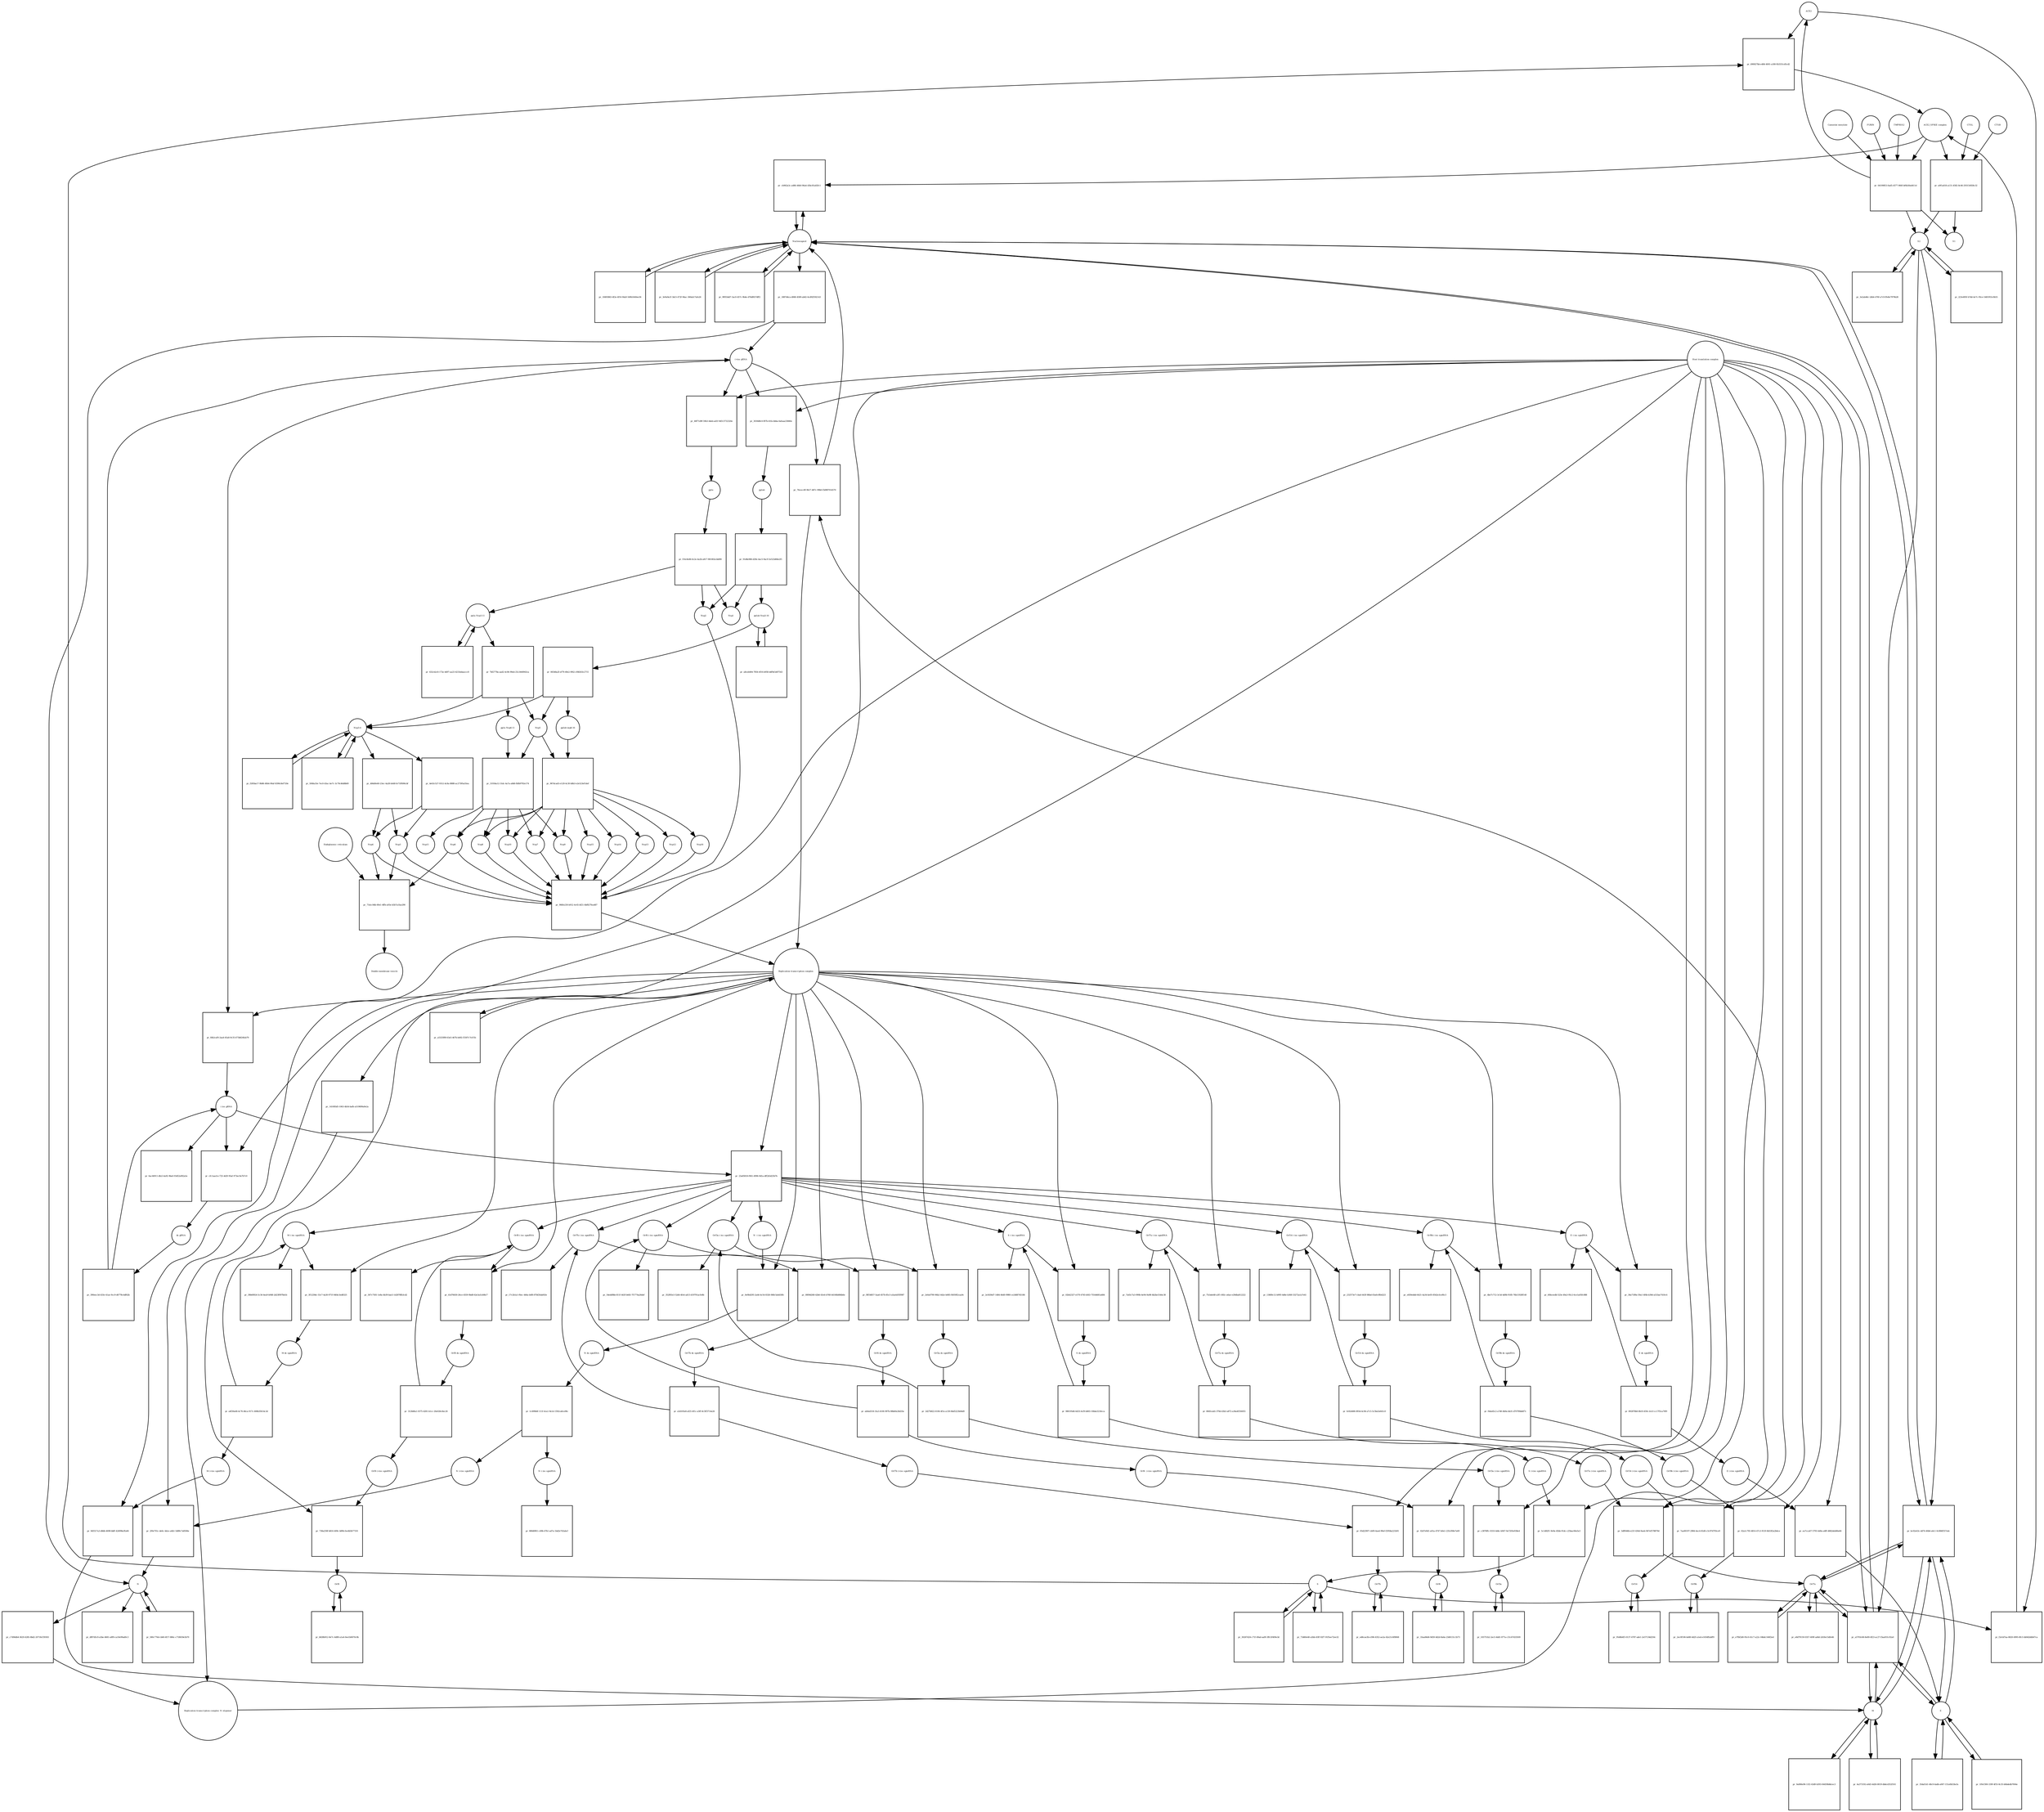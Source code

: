 strict digraph  {
ACE2 [annotation="", bipartite=0, cls=macromolecule, fontsize=4, label=ACE2, shape=circle];
"pr_690027bb-e484-4001-a180-fb3331cd5cd2" [annotation="", bipartite=1, cls=process, fontsize=4, label="pr_690027bb-e484-4001-a180-fb3331cd5cd2", shape=square];
"ACE2_SPIKE complex" [annotation="", bipartite=0, cls=complex, fontsize=4, label="ACE2_SPIKE complex", shape=circle];
S [annotation=urn_miriam_uniprot_P0DTC2, bipartite=0, cls=macromolecule, fontsize=4, label=S, shape=circle];
Nucleocapsid [annotation="urn_miriam_obo.go_GO%3A0019013", bipartite=0, cls=complex, fontsize=4, label=Nucleocapsid, shape=circle];
"pr_cb962a3c-a486-44b0-96a4-43bc81a82fc1" [annotation="", bipartite=1, cls=process, fontsize=4, label="pr_cb962a3c-a486-44b0-96a4-43bc81a82fc1", shape=square];
"pr_a9f1a618-a131-4582-8c46-293154928c32" [annotation="", bipartite=1, cls=process, fontsize=4, label="pr_a9f1a618-a131-4582-8c46-293154928c32", shape=square];
S2 [annotation=urn_miriam_interpro_IPR002552, bipartite=0, cls=macromolecule, fontsize=4, label=S2, shape=circle];
CTSB [annotation="", bipartite=0, cls=macromolecule, fontsize=4, label=CTSB, shape=circle];
CTSL [annotation="", bipartite=0, cls=macromolecule, fontsize=4, label=CTSL, shape=circle];
S1 [annotation=urn_miriam_interpro_IPR002551, bipartite=0, cls=macromolecule, fontsize=4, label=S1, shape=circle];
"pr_f2e5d7aa-8820-4995-8fc5-bb9d2ddb47ca" [annotation="", bipartite=1, cls=process, fontsize=4, label="pr_f2e5d7aa-8820-4995-8fc5-bb9d2ddb47ca", shape=square];
"pr_a5793c68-8e89-4f23-ac27-f3aa931c92a0" [annotation="", bipartite=1, cls=process, fontsize=4, label="pr_a5793c68-8e89-4f23-ac27-f3aa931c92a0", shape=square];
E [annotation=urn_miriam_uniprot_P0DTC4, bipartite=0, cls=macromolecule, fontsize=4, label=E, shape=circle];
M [annotation=urn_miriam_uniprot_P0DTC5, bipartite=0, cls=macromolecule, fontsize=4, label=M, shape=circle];
Orf7a [annotation=urn_miriam_uniprot_P0DTC7, bipartite=0, cls=macromolecule, fontsize=4, label=Orf7a, shape=circle];
"pr_1887d4ca-d068-4589-ab62-6cd92f302143" [annotation="", bipartite=1, cls=process, fontsize=4, label="pr_1887d4ca-d068-4589-ab62-6cd92f302143", shape=square];
"(+)ss gRNA" [annotation=urn_miriam_refseq_NC_045512, bipartite=0, cls="nucleic acid feature", fontsize=4, label="(+)ss gRNA", shape=circle];
N [annotation=urn_miriam_uniprot_P0DTC9, bipartite=0, cls="macromolecule multimer", fontsize=4, label=N, shape=circle];
"pr_18493863-4f2e-4f16-94a9-549b1640ee36" [annotation="", bipartite=1, cls=process, fontsize=4, label="pr_18493863-4f2e-4f16-94a9-549b1640ee36", shape=square];
"pr_3e9a9a1f-3dc5-472f-94ac-360ab17afe26" [annotation="", bipartite=1, cls=process, fontsize=4, label="pr_3e9a9a1f-3dc5-472f-94ac-360ab17afe26", shape=square];
"pr_df87d5c9-a5be-4681-a8f9-ca10e99ad0c3" [annotation="", bipartite=1, cls=process, fontsize=4, label="pr_df87d5c9-a5be-4681-a8f9-ca10e99ad0c3", shape=square];
"pr_580c776d-cb60-4f17-884c-c718659e5b70" [annotation="", bipartite=1, cls=process, fontsize=4, label="pr_580c776d-cb60-4f17-884c-c718659e5b70", shape=square];
"N (+)ss sgmRNA" [annotation=urn_miriam_ncbigene_43740575, bipartite=0, cls="nucleic acid feature", fontsize=4, label="N (+)ss sgmRNA", shape=circle];
"pr_2f0e701c-de6c-4dce-a4b1-5d89c7a8506e" [annotation="", bipartite=1, cls=process, fontsize=4, label="pr_2f0e701c-de6c-4dce-a4b1-5d89c7a8506e", shape=square];
"Host translation complex" [annotation="urn_miriam_obo.go_GO%3A0070992", bipartite=0, cls=complex, fontsize=4, label="Host translation complex", shape=circle];
"pr_9f055dd7-3ac0-457c-9b4e-d76df657dff2" [annotation="", bipartite=1, cls=process, fontsize=4, label="pr_9f055dd7-3ac0-457c-9b4e-d76df657dff2", shape=square];
"pr_04199853-0ad5-4577-966f-bf6b30ed411d" [annotation="", bipartite=1, cls=process, fontsize=4, label="pr_04199853-0ad5-4577-966f-bf6b30ed411d", shape=square];
FURIN [annotation="", bipartite=0, cls=macromolecule, fontsize=4, label=FURIN, shape=circle];
TMPRSS2 [annotation="", bipartite=0, cls=macromolecule, fontsize=4, label=TMPRSS2, shape=circle];
"Camostat mesylate" [annotation="urn_miriam_pubchem.compound_2536", bipartite=0, cls="simple chemical", fontsize=4, label="Camostat mesylate", shape=circle];
"pr_223e495f-b7dd-4e7c-95ce-5481955c0b55" [annotation="", bipartite=1, cls=process, fontsize=4, label="pr_223e495f-b7dd-4e7c-95ce-5481955c0b55", shape=square];
"Replication transcription complex_N oligomer" [annotation="", bipartite=0, cls=complex, fontsize=4, label="Replication transcription complex_N oligomer", shape=circle];
"pr_76cecc8f-9b17-487c-99b0-f3d987014570" [annotation="", bipartite=1, cls=process, fontsize=4, label="pr_76cecc8f-9b17-487c-99b0-f3d987014570", shape=square];
"Replication transcription complex" [annotation="", bipartite=0, cls=complex, fontsize=4, label="Replication transcription complex", shape=circle];
"pr_bc02e43c-dd74-46b6-a6c1-0c884f557a4c" [annotation="", bipartite=1, cls=process, fontsize=4, label="pr_bc02e43c-dd74-46b6-a6c1-0c884f557a4c", shape=square];
"pr_3e2ab46c-2db4-476f-a7c9-ffe8e7979b28" [annotation="", bipartite=1, cls=process, fontsize=4, label="pr_3e2ab46c-2db4-476f-a7c9-ffe8e7979b28", shape=square];
"pp1a Nsp3-11" [annotation=urn_miriam_uniprot_P0DTC1, bipartite=0, cls=macromolecule, fontsize=4, label="pp1a Nsp3-11", shape=circle];
"pr_7bf2778a-aad2-4c06-99eb-25c3440943ca" [annotation="", bipartite=1, cls=process, fontsize=4, label="pr_7bf2778a-aad2-4c06-99eb-25c3440943ca", shape=square];
"pp1a Nsp6-11" [annotation=urn_miriam_uniprot_P0DTC1, bipartite=0, cls=macromolecule, fontsize=4, label="pp1a Nsp6-11", shape=circle];
"Nsp3-4" [annotation="urn_miriam_ncbiprotein_YP_009725299|urn_miriam_ncbiprotein_YP_009725300", bipartite=0, cls=macromolecule, fontsize=4, label="Nsp3-4", shape=circle];
Nsp5 [annotation=urn_miriam_ncbiprotein_YP_009725301, bipartite=0, cls="macromolecule multimer", fontsize=4, label=Nsp5, shape=circle];
"Endoplasmic reticulum" [annotation="urn_miriam_obo.go_GO%3A0005783", bipartite=0, cls=complex, fontsize=4, label="Endoplasmic reticulum", shape=circle];
"pr_71dcc9db-49e1-4ffb-a93e-b5b7a1fae290" [annotation="", bipartite=1, cls=process, fontsize=4, label="pr_71dcc9db-49e1-4ffb-a93e-b5b7a1fae290", shape=square];
"Double-membrane vesicle" [annotation="urn_miriam_obo.go_GO%3A0039718", bipartite=0, cls=complex, fontsize=4, label="Double-membrane vesicle", shape=circle];
Nsp4 [annotation=urn_miriam_ncbiprotein_YP_009725300, bipartite=0, cls=macromolecule, fontsize=4, label=Nsp4, shape=circle];
Nsp3 [annotation=urn_miriam_ncbiprotein_YP_009725299, bipartite=0, cls=macromolecule, fontsize=4, label=Nsp3, shape=circle];
Nsp6 [annotation=urn_miriam_ncbiprotein_YP_009725302, bipartite=0, cls=macromolecule, fontsize=4, label=Nsp6, shape=circle];
"pr_632cb2c8-172e-4d97-aa23-4233edaaccc8" [annotation="", bipartite=1, cls=process, fontsize=4, label="pr_632cb2c8-172e-4d97-aa23-4233edaaccc8", shape=square];
"pr_f285ba17-9b86-40b4-90af-8390c8ef720e" [annotation="", bipartite=1, cls=process, fontsize=4, label="pr_f285ba17-9b86-40b4-90af-8390c8ef720e", shape=square];
"pp1ab Nsp3-16" [annotation=urn_miriam_uniprot_P0DTD1, bipartite=0, cls=macromolecule, fontsize=4, label="pp1ab Nsp3-16", shape=circle];
"pr_a8ceb404-7856-4f16-b958-ddf9e5d07543" [annotation="", bipartite=1, cls=process, fontsize=4, label="pr_a8ceb404-7856-4f16-b958-ddf9e5d07543", shape=square];
"pr_06548a2f-ef79-49e2-9f42-cf68263c2715" [annotation="", bipartite=1, cls=process, fontsize=4, label="pr_06548a2f-ef79-49e2-9f42-cf68263c2715", shape=square];
"pp1ab nsp6-16" [annotation=urn_miriam_uniprot_P0DTD1, bipartite=0, cls=macromolecule, fontsize=4, label="pp1ab nsp6-16", shape=circle];
"pr_9a806e96-11f2-43d9-b393-04459b8dcec3" [annotation="", bipartite=1, cls=process, fontsize=4, label="pr_9a806e96-11f2-43d9-b393-04459b8dcec3", shape=square];
"pr_35daf1d1-48c9-4adb-a067-151a0b53bcfa" [annotation="", bipartite=1, cls=process, fontsize=4, label="pr_35daf1d1-48c9-4adb-a067-151a0b53bcfa", shape=square];
"pr_73d60e40-a5bb-45ff-92f7-91f5ee72ee32" [annotation="", bipartite=1, cls=process, fontsize=4, label="pr_73d60e40-a5bb-45ff-92f7-91f5ee72ee32", shape=square];
"pr_4a373192-a0d3-4d26-8019-dbdcd352f161" [annotation="", bipartite=1, cls=process, fontsize=4, label="pr_4a373192-a0d3-4d26-8019-dbdcd352f161", shape=square];
"pr_1f0cf300-339f-4f55-8c35-b6bdedb7004e" [annotation="", bipartite=1, cls=process, fontsize=4, label="pr_1f0cf300-339f-4f55-8c35-b6bdedb7004e", shape=square];
"pr_30267d24-c71f-49ad-aaf8-3ffc5f409e3d" [annotation="", bipartite=1, cls=process, fontsize=4, label="pr_30267d24-c71f-49ad-aaf8-3ffc5f409e3d", shape=square];
"pr_e7fbf2d0-95c0-41c7-a22c-04bdc146f2ed" [annotation="", bipartite=1, cls=process, fontsize=4, label="pr_e7fbf2d0-95c0-41c7-a22c-04bdc146f2ed", shape=square];
Orf6 [annotation=urn_miriam_uniprot_P0DTC6, bipartite=0, cls=macromolecule, fontsize=4, label=Orf6, shape=circle];
"pr_33aa84d4-9d59-4d2d-8a6a-23d6131c1b73" [annotation="", bipartite=1, cls=process, fontsize=4, label="pr_33aa84d4-9d59-4d2d-8a6a-23d6131c1b73", shape=square];
Orf3a [annotation=urn_miriam_uniprot_P0DTC3, bipartite=0, cls=macromolecule, fontsize=4, label=Orf3a, shape=circle];
"pr_105751b2-2ec5-4dd1-877a-c31c67d33509" [annotation="", bipartite=1, cls=process, fontsize=4, label="pr_105751b2-2ec5-4dd1-877a-c31c67d33509", shape=square];
Orf8 [annotation=urn_miriam_uniprot_P0DTC8, bipartite=0, cls=macromolecule, fontsize=4, label=Orf8, shape=circle];
"pr_b828b912-8e7c-4d89-a1a4-0ee1b0670c0b" [annotation="", bipartite=1, cls=process, fontsize=4, label="pr_b828b912-8e7c-4d89-a1a4-0ee1b0670c0b", shape=square];
Orf9b [annotation=urn_miriam_uniprot_P0DTD2, bipartite=0, cls=macromolecule, fontsize=4, label=Orf9b, shape=circle];
"pr_2ec0f106-bd49-4d2f-a1ed-e1654ffabff9" [annotation="", bipartite=1, cls=process, fontsize=4, label="pr_2ec0f106-bd49-4d2f-a1ed-e1654ffabff9", shape=square];
Orf14 [annotation=urn_miriam_uniprot_P0DTD3, bipartite=0, cls=macromolecule, fontsize=4, label=Orf14, shape=circle];
"pr_95d6b4f3-0137-4787-ade1-2e57134d250c" [annotation="", bipartite=1, cls=process, fontsize=4, label="pr_95d6b4f3-0137-4787-ade1-2e57134d250c", shape=square];
Orf7b [annotation=urn_miriam_uniprot_P0DTD8, bipartite=0, cls=macromolecule, fontsize=4, label=Orf7b, shape=circle];
"pr_ed6cae3b-e396-4352-ae2a-42e21c6f8068" [annotation="", bipartite=1, cls=process, fontsize=4, label="pr_ed6cae3b-e396-4352-ae2a-42e21c6f8068", shape=square];
"pr_e8d79159-0357-409f-ad4d-2d18e15dfe46" [annotation="", bipartite=1, cls=process, fontsize=4, label="pr_e8d79159-0357-409f-ad4d-2d18e15dfe46", shape=square];
"M (+)ss sgmRNA" [annotation="", bipartite=0, cls="nucleic acid feature", fontsize=4, label="M (+)ss sgmRNA", shape=circle];
"pr_9d5517a3-d8db-4698-bbff-42499bcffa66" [annotation="", bipartite=1, cls=process, fontsize=4, label="pr_9d5517a3-d8db-4698-bbff-42499bcffa66", shape=square];
"E (+)ss sgmRNA" [annotation="", bipartite=0, cls="nucleic acid feature", fontsize=4, label="E (+)ss sgmRNA", shape=circle];
"pr_ea7cca67-5793-4d0a-a6ff-d682deb86e66" [annotation="", bipartite=1, cls=process, fontsize=4, label="pr_ea7cca67-5793-4d0a-a6ff-d682deb86e66", shape=square];
"S (+)ss sgmRNA" [annotation="", bipartite=0, cls="nucleic acid feature", fontsize=4, label="S (+)ss sgmRNA", shape=circle];
"pr_5c1d82f1-9e9a-45bb-91dc-c25bac66e5e3" [annotation="", bipartite=1, cls=process, fontsize=4, label="pr_5c1d82f1-9e9a-45bb-91dc-c25bac66e5e3", shape=square];
"Orf7a (+)ss sgmRNA" [annotation="", bipartite=0, cls="nucleic acid feature", fontsize=4, label="Orf7a (+)ss sgmRNA", shape=circle];
"pr_5dff646b-e21f-436d-9aeb-947ef578879d" [annotation="", bipartite=1, cls=process, fontsize=4, label="pr_5dff646b-e21f-436d-9aeb-947ef578879d", shape=square];
"Orf6  (+)ss sgmRNA" [annotation="", bipartite=0, cls="nucleic acid feature", fontsize=4, label="Orf6  (+)ss sgmRNA", shape=circle];
"pr_02d7e9d1-a01a-4747-b0e1-235cf08e7a69" [annotation="", bipartite=1, cls=process, fontsize=4, label="pr_02d7e9d1-a01a-4747-b0e1-235cf08e7a69", shape=square];
"Orf3a (+)ss sgmRNA" [annotation="", bipartite=0, cls="nucleic acid feature", fontsize=4, label="Orf3a (+)ss sgmRNA", shape=circle];
"pr_c3876ffc-0310-4d4c-b947-9a7205e938e4" [annotation="", bipartite=1, cls=process, fontsize=4, label="pr_c3876ffc-0310-4d4c-b947-9a7205e938e4", shape=square];
"Orf8 (+)ss sgmRNA" [annotation="", bipartite=0, cls="nucleic acid feature", fontsize=4, label="Orf8 (+)ss sgmRNA", shape=circle];
"pr_738a258f-b816-409c-b89b-fee4b5b77101" [annotation="", bipartite=1, cls=process, fontsize=4, label="pr_738a258f-b816-409c-b89b-fee4b5b77101", shape=square];
"Orf9b (+)ss sgmRNA" [annotation="", bipartite=0, cls="nucleic acid feature", fontsize=4, label="Orf9b (+)ss sgmRNA", shape=circle];
"pr_02a1c793-4814-47c3-913f-6b53f2a2b4ce" [annotation="", bipartite=1, cls=process, fontsize=4, label="pr_02a1c793-4814-47c3-913f-6b53f2a2b4ce", shape=square];
"Orf14 (+)ss sgmRNA" [annotation="", bipartite=0, cls="nucleic acid feature", fontsize=4, label="Orf14 (+)ss sgmRNA", shape=circle];
"pr_7aa00197-2984-4ec4-81d0-c5c97d793ce9" [annotation="", bipartite=1, cls=process, fontsize=4, label="pr_7aa00197-2984-4ec4-81d0-c5c97d793ce9", shape=square];
"Orf7b (+)ss sgmRNA" [annotation="", bipartite=0, cls="nucleic acid feature", fontsize=4, label="Orf7b (+)ss sgmRNA", shape=circle];
"pr_05d22907-cb09-4aed-99ef-f2958a221b91" [annotation="", bipartite=1, cls=process, fontsize=4, label="pr_05d22907-cb09-4aed-99ef-f2958a221b91", shape=square];
"(-)ss gRNA" [annotation=urn_miriam_refseq_NC_045512, bipartite=0, cls="nucleic acid feature", fontsize=4, label="(-)ss gRNA", shape=circle];
"pr_6ac44911-dfa5-4a92-9ba0-93d52ef82a5e" [annotation="", bipartite=1, cls=process, fontsize=4, label="pr_6ac44911-dfa5-4a92-9ba0-93d52ef82a5e", shape=square];
"pr_c7d94db4-3629-4285-8bd2-20718cf39303" [annotation="", bipartite=1, cls=process, fontsize=4, label="pr_c7d94db4-3629-4285-8bd2-20718cf39303", shape=square];
"pr_fdb2caf0-2aa4-45a8-9c35-673b824fab79" [annotation="", bipartite=1, cls=process, fontsize=4, label="pr_fdb2caf0-2aa4-45a8-9c35-673b824fab79", shape=square];
"M (-)ss sgmRNA" [annotation=urn_miriam_ncbigene_43740571, bipartite=0, cls="nucleic acid feature", fontsize=4, label="M (-)ss sgmRNA", shape=circle];
"pr_39b60924-5c34-4ea9-b948-2d23f097bb1b" [annotation="", bipartite=1, cls=process, fontsize=4, label="pr_39b60924-5c34-4ea9-b948-2d23f097bb1b", shape=square];
"E (-)ss sgmRNA" [annotation=urn_miriam_ncbigene_43740570, bipartite=0, cls="nucleic acid feature", fontsize=4, label="E (-)ss sgmRNA", shape=circle];
"pr_60bceedb-523e-49a3-95c2-6ce1a05fc888" [annotation="", bipartite=1, cls=process, fontsize=4, label="pr_60bceedb-523e-49a3-95c2-6ce1a05fc888", shape=square];
"S (-)ss sgmRNA" [annotation="", bipartite=0, cls="nucleic acid feature", fontsize=4, label="S (-)ss sgmRNA", shape=circle];
"pr_2e5636d7-1484-46d0-9980-ce2488745186" [annotation="", bipartite=1, cls=process, fontsize=4, label="pr_2e5636d7-1484-46d0-9980-ce2488745186", shape=square];
"Orf7a (-)ss sgmRNA" [annotation="", bipartite=0, cls="nucleic acid feature", fontsize=4, label="Orf7a (-)ss sgmRNA", shape=circle];
"pr_7a45c7a3-990b-4e94-9a98-4b2be1544c38" [annotation="", bipartite=1, cls=process, fontsize=4, label="pr_7a45c7a3-990b-4e94-9a98-4b2be1544c38", shape=square];
"Orf6 (-)ss sgmRNA" [annotation="", bipartite=0, cls="nucleic acid feature", fontsize=4, label="Orf6 (-)ss sgmRNA", shape=circle];
"pr_54edd9bb-811f-443f-b645-7f1774a26def" [annotation="", bipartite=1, cls=process, fontsize=4, label="pr_54edd9bb-811f-443f-b645-7f1774a26def", shape=square];
"Orf3a (-)ss sgmRNA" [annotation="", bipartite=0, cls="nucleic acid feature", fontsize=4, label="Orf3a (-)ss sgmRNA", shape=circle];
"pr_352f65e3-52d4-4fe4-ad13-d19791acfe8b" [annotation="", bipartite=1, cls=process, fontsize=4, label="pr_352f65e3-52d4-4fe4-ad13-d19791acfe8b", shape=square];
"Orf8 (-)ss sgmRNA" [annotation="", bipartite=0, cls="nucleic acid feature", fontsize=4, label="Orf8 (-)ss sgmRNA", shape=circle];
"pr_367c7581-1e8a-4b39-bae3-1d2878fb3cd2" [annotation="", bipartite=1, cls=process, fontsize=4, label="pr_367c7581-1e8a-4b39-bae3-1d2878fb3cd2", shape=square];
"Orf9b (-)ss sgmRNA" [annotation="", bipartite=0, cls="nucleic acid feature", fontsize=4, label="Orf9b (-)ss sgmRNA", shape=circle];
"pr_e830eddd-6421-4a34-be05-8542e3cef6c3" [annotation="", bipartite=1, cls=process, fontsize=4, label="pr_e830eddd-6421-4a34-be05-8542e3cef6c3", shape=square];
"Orf14 (-)ss sgmRNA" [annotation="", bipartite=0, cls="nucleic acid feature", fontsize=4, label="Orf14 (-)ss sgmRNA", shape=circle];
"pr_13680c12-b995-4d6e-b368-53272a1a7e41" [annotation="", bipartite=1, cls=process, fontsize=4, label="pr_13680c12-b995-4d6e-b368-53272a1a7e41", shape=square];
"Orf7b (-)ss sgmRNA" [annotation="", bipartite=0, cls="nucleic acid feature", fontsize=4, label="Orf7b (-)ss sgmRNA", shape=circle];
"pr_17c2b1a1-f6ec-446a-b4f6-87bf20abf43e" [annotation="", bipartite=1, cls=process, fontsize=4, label="pr_17c2b1a1-f6ec-446a-b4f6-87bf20abf43e", shape=square];
"pr_cfc1aacb-c725-4d3f-95af-973ec9a7b7c0" [annotation="", bipartite=1, cls=process, fontsize=4, label="pr_cfc1aacb-c725-4d3f-95af-973ec9a7b7c0", shape=square];
"ds gRNA" [annotation=urn_miriam_refseq_NC_045512, bipartite=0, cls="nucleic acid feature", fontsize=4, label="ds gRNA", shape=circle];
"pr_3f1229dc-53c7-4a30-971f-04fdc3ed8325" [annotation="", bipartite=1, cls=process, fontsize=4, label="pr_3f1229dc-53c7-4a30-971f-04fdc3ed8325", shape=square];
"M ds sgmRNA" [annotation="", bipartite=0, cls="nucleic acid feature", fontsize=4, label="M ds sgmRNA", shape=circle];
"pr_36a7189a-59a1-4f4b-b39d-a533ae7410c4" [annotation="", bipartite=1, cls=process, fontsize=4, label="pr_36a7189a-59a1-4f4b-b39d-a533ae7410c4", shape=square];
"E ds sgmRNA" [annotation="", bipartite=0, cls="nucleic acid feature", fontsize=4, label="E ds sgmRNA", shape=circle];
"pr_02b42327-e570-4745-bf43-75544681a684" [annotation="", bipartite=1, cls=process, fontsize=4, label="pr_02b42327-e570-4745-bf43-75544681a684", shape=square];
"S ds sgmRNA" [annotation="", bipartite=0, cls="nucleic acid feature", fontsize=4, label="S ds sgmRNA", shape=circle];
"pr_75cbde48-a3f1-492c-a6ae-e29dba812222" [annotation="", bipartite=1, cls=process, fontsize=4, label="pr_75cbde48-a3f1-492c-a6ae-e29dba812222", shape=square];
"Orf7a ds sgmRNA" [annotation="", bipartite=0, cls="nucleic acid feature", fontsize=4, label="Orf7a ds sgmRNA", shape=circle];
"pr_f8f34857-5aa6-457b-85c3-a5aeb5f5f987" [annotation="", bipartite=1, cls=process, fontsize=4, label="pr_f8f34857-5aa6-457b-85c3-a5aeb5f5f987", shape=square];
"Orf6 ds sgmRNA" [annotation="", bipartite=0, cls="nucleic acid feature", fontsize=4, label="Orf6 ds sgmRNA", shape=circle];
"pr_2e0a0790-96b2-442e-b085-f4059f2caa9c" [annotation="", bipartite=1, cls=process, fontsize=4, label="pr_2e0a0790-96b2-442e-b085-f4059f2caa9c", shape=square];
"Orf3a ds sgmRNA" [annotation="", bipartite=0, cls="nucleic acid feature", fontsize=4, label="Orf3a ds sgmRNA", shape=circle];
"pr_41d76630-26ce-4559-9bd8-62e3a5cb9b17" [annotation="", bipartite=1, cls=process, fontsize=4, label="pr_41d76630-26ce-4559-9bd8-62e3a5cb9b17", shape=square];
"Orf8 ds sgmRNA" [annotation="", bipartite=0, cls="nucleic acid feature", fontsize=4, label="Orf8 ds sgmRNA", shape=circle];
"pr_4be7c712-3c5d-4d9b-9185-76b11928f140" [annotation="", bipartite=1, cls=process, fontsize=4, label="pr_4be7c712-3c5d-4d9b-9185-76b11928f140", shape=square];
"Orf9b ds sgmRNA" [annotation="", bipartite=0, cls="nucleic acid feature", fontsize=4, label="Orf9b ds sgmRNA", shape=circle];
"pr_232573e7-cba4-443f-86bd-03a0c0fb4223" [annotation="", bipartite=1, cls=process, fontsize=4, label="pr_232573e7-cba4-443f-86bd-03a0c0fb4223", shape=square];
"Orf14 ds sgmRNA" [annotation="", bipartite=0, cls="nucleic acid feature", fontsize=4, label="Orf14 ds sgmRNA", shape=circle];
"pr_0809d268-42b6-43e4-b768-44166b884b6e" [annotation="", bipartite=1, cls=process, fontsize=4, label="pr_0809d268-42b6-43e4-b768-44166b884b6e", shape=square];
"Orf7b ds sgmRNA" [annotation="", bipartite=0, cls="nucleic acid feature", fontsize=4, label="Orf7b ds sgmRNA", shape=circle];
"pr_390eec3d-433e-41ae-9cc9-d6778c4df62b" [annotation="", bipartite=1, cls=process, fontsize=4, label="pr_390eec3d-433e-41ae-9cc9-d6778c4df62b", shape=square];
"pr_a4f30a48-4c76-46ca-917c-608b35614c3d" [annotation="", bipartite=1, cls=process, fontsize=4, label="pr_a4f30a48-4c76-46ca-917c-608b35614c3d", shape=square];
"pr_892878b0-8b19-459c-b1cf-cc17f5ca70f9" [annotation="", bipartite=1, cls=process, fontsize=4, label="pr_892878b0-8b19-459c-b1cf-cc17f5ca70f9", shape=square];
"pr_980195d6-6d33-4cf9-b803-10bbe3218cca" [annotation="", bipartite=1, cls=process, fontsize=4, label="pr_980195d6-6d33-4cf9-b803-10bbe3218cca", shape=square];
"pr_8845cab5-379d-43b3-a872-a36a4f356055" [annotation="", bipartite=1, cls=process, fontsize=4, label="pr_8845cab5-379d-43b3-a872-a36a4f356055", shape=square];
"pr_ab0ed318-1fa3-4100-997b-98b60e26d35e" [annotation="", bipartite=1, cls=process, fontsize=4, label="pr_ab0ed318-1fa3-4100-997b-98b60e26d35e", shape=square];
"pr_2d27b822-6106-4f1e-a130-6bd5223b04d9" [annotation="", bipartite=1, cls=process, fontsize=4, label="pr_2d27b822-6106-4f1e-a130-6bd5223b04d9", shape=square];
"pr_3128d0a1-0375-4281-b1cc-20e026c8ec26" [annotation="", bipartite=1, cls=process, fontsize=4, label="pr_3128d0a1-0375-4281-b1cc-20e026c8ec26", shape=square];
"pr_f4da45c2-a7d0-4b9a-bb31-d707f0bb6f7c" [annotation="", bipartite=1, cls=process, fontsize=4, label="pr_f4da45c2-a7d0-4b9a-bb31-d707f0bb6f7c", shape=square];
"pr_fe92d480-893d-4c94-a7c5-5c5ba5e641c0" [annotation="", bipartite=1, cls=process, fontsize=4, label="pr_fe92d480-893d-4c94-a7c5-5c5ba5e641c0", shape=square];
"pr_a5d105e8-af25-4f1c-a5ff-8c5ff3714e26" [annotation="", bipartite=1, cls=process, fontsize=4, label="pr_a5d105e8-af25-4f1c-a5ff-8c5ff3714e26", shape=square];
"N  (-)ss sgmRNA" [annotation=urn_miriam_ncbigene_43740575, bipartite=0, cls="nucleic acid feature", fontsize=4, label="N  (-)ss sgmRNA", shape=circle];
"pr_0e9b4295-2a44-4c54-8326-068c5a6d18fc" [annotation="", bipartite=1, cls=process, fontsize=4, label="pr_0e9b4295-2a44-4c54-8326-068c5a6d18fc", shape=square];
"N ds sgmRNA" [annotation="", bipartite=0, cls="nucleic acid feature", fontsize=4, label="N ds sgmRNA", shape=circle];
"pr_1c499b6f-111f-4ca1-9e1d-1592ca6ce9fe" [annotation="", bipartite=1, cls=process, fontsize=4, label="pr_1c499b6f-111f-4ca1-9e1d-1592ca6ce9fe", shape=square];
"N (-)ss sgmRNA" [annotation="", bipartite=0, cls="nucleic acid feature", fontsize=4, label="N (-)ss sgmRNA", shape=circle];
pp1ab [annotation=urn_miriam_uniprot_P0DTD1, bipartite=0, cls=macromolecule, fontsize=4, label=pp1ab, shape=circle];
"pr_91d8e986-d29e-4ac5-9ac9-5e523d66e2f1" [annotation="", bipartite=1, cls=process, fontsize=4, label="pr_91d8e986-d29e-4ac5-9ac9-5e523d66e2f1", shape=square];
Nsp2 [annotation=urn_miriam_ncbiprotein_YP_009725298, bipartite=0, cls=macromolecule, fontsize=4, label=Nsp2, shape=circle];
Nsp1 [annotation=urn_miriam_ncbiprotein_YP_009725297, bipartite=0, cls=macromolecule, fontsize=4, label=Nsp1, shape=circle];
pp1a [annotation=urn_miriam_uniprot_P0DTC1, bipartite=0, cls=macromolecule, fontsize=4, label=pp1a, shape=circle];
"pr_f16c8e86-6c2e-4a2b-a817-981002e3dd90" [annotation="", bipartite=1, cls=process, fontsize=4, label="pr_f16c8e86-6c2e-4a2b-a817-981002e3dd90", shape=square];
"pr_5f48a33e-7ec0-43ac-be7c-3c79c46d8b69" [annotation="", bipartite=1, cls=process, fontsize=4, label="pr_5f48a33e-7ec0-43ac-be7c-3c79c46d8b69", shape=square];
"pr_484d0e40-23ec-4a28-b448-fe71ff696cbf" [annotation="", bipartite=1, cls=process, fontsize=4, label="pr_484d0e40-23ec-4a28-b448-fe71ff696cbf", shape=square];
"pr_4e63c527-9312-4c8a-8888-ac27395a55ea" [annotation="", bipartite=1, cls=process, fontsize=4, label="pr_4e63c527-9312-4c8a-8888-ac27395a55ea", shape=square];
"pr_31934a12-31dc-4a7a-a8d6-fbfb9792e174" [annotation="", bipartite=1, cls=process, fontsize=4, label="pr_31934a12-31dc-4a7a-a8d6-fbfb9792e174", shape=square];
Nsp7 [annotation=urn_miriam_ncbiprotein_YP_009725303, bipartite=0, cls=macromolecule, fontsize=4, label=Nsp7, shape=circle];
Nsp8 [annotation=urn_miriam_ncbiprotein_YP_009725304, bipartite=0, cls=macromolecule, fontsize=4, label=Nsp8, shape=circle];
Nsp9 [annotation=urn_miriam_ncbiprotein_YP_009725305, bipartite=0, cls=macromolecule, fontsize=4, label=Nsp9, shape=circle];
Nsp10 [annotation=urn_miriam_ncbiprotein_YP_009725306, bipartite=0, cls=macromolecule, fontsize=4, label=Nsp10, shape=circle];
Nsp11 [annotation=urn_miriam_ncbiprotein_YP_009725312, bipartite=0, cls=macromolecule, fontsize=4, label=Nsp11, shape=circle];
"pr_967dcad3-e129-4c30-b8b3-e2e523ef1def" [annotation="", bipartite=1, cls=process, fontsize=4, label="pr_967dcad3-e129-4c30-b8b3-e2e523ef1def", shape=square];
Nsp13 [annotation=urn_miriam_ncbiprotein_YP_009725308, bipartite=0, cls=macromolecule, fontsize=4, label=Nsp13, shape=circle];
Nsp12 [annotation=urn_miriam_ncbiprotein_YP_009725307, bipartite=0, cls=macromolecule, fontsize=4, label=Nsp12, shape=circle];
Nsp16 [annotation=urn_miriam_ncbiprotein_YP_009725311, bipartite=0, cls=macromolecule, fontsize=4, label=Nsp16, shape=circle];
Nsp15 [annotation=urn_miriam_ncbiprotein_YP_009725310, bipartite=0, cls=macromolecule, fontsize=4, label=Nsp15, shape=circle];
Nsp14 [annotation=urn_miriam_ncbiprotein_YP_009725309, bipartite=0, cls=macromolecule, fontsize=4, label=Nsp14, shape=circle];
"pr_966fe230-b912-4c45-bf21-4bf827fea487" [annotation="", bipartite=1, cls=process, fontsize=4, label="pr_966fe230-b912-4c45-bf21-4bf827fea487", shape=square];
"pr_48f71d9f-59b3-4deb-ad1f-9d513732320e" [annotation="", bipartite=1, cls=process, fontsize=4, label="pr_48f71d9f-59b3-4deb-ad1f-9d513732320e", shape=square];
"pr_3030d8c0-f87b-41fa-bbba-6afaaa33840e" [annotation="", bipartite=1, cls=process, fontsize=4, label="pr_3030d8c0-f87b-41fa-bbba-6afaaa33840e", shape=square];
"pr_880d0f61-c49b-47b1-ad7a-1bd2e743abcf" [annotation="", bipartite=1, cls=process, fontsize=4, label="pr_880d0f61-c49b-47b1-ad7a-1bd2e743abcf", shape=square];
"pr_a5325f89-63e5-467b-b492-f3307c7e1f1b" [annotation="", bipartite=1, cls=process, fontsize=4, label="pr_a5325f89-63e5-467b-b492-f3307c7e1f1b", shape=square];
"pr_141085d5-1063-4b54-bafb-a519699a9e2a" [annotation="", bipartite=1, cls=process, fontsize=4, label="pr_141085d5-1063-4b54-bafb-a519699a9e2a", shape=square];
"pr_23a85818-f061-4996-9d1a-dff2b5d25b7b" [annotation="", bipartite=1, cls=process, fontsize=4, label="pr_23a85818-f061-4996-9d1a-dff2b5d25b7b", shape=square];
ACE2 -> "pr_690027bb-e484-4001-a180-fb3331cd5cd2"  [annotation="", interaction_type=consumption];
ACE2 -> "pr_f2e5d7aa-8820-4995-8fc5-bb9d2ddb47ca"  [annotation="", interaction_type=consumption];
"pr_690027bb-e484-4001-a180-fb3331cd5cd2" -> "ACE2_SPIKE complex"  [annotation="", interaction_type=production];
"ACE2_SPIKE complex" -> "pr_cb962a3c-a486-44b0-96a4-43bc81a82fc1"  [annotation="urn_miriam_pubmed_32142651|urn_miriam_pubmed_32094589|urn_miriam_taxonomy_2697049", interaction_type=stimulation];
"ACE2_SPIKE complex" -> "pr_a9f1a618-a131-4582-8c46-293154928c32"  [annotation="", interaction_type=consumption];
"ACE2_SPIKE complex" -> "pr_04199853-0ad5-4577-966f-bf6b30ed411d"  [annotation="", interaction_type=consumption];
S -> "pr_690027bb-e484-4001-a180-fb3331cd5cd2"  [annotation="", interaction_type=consumption];
S -> "pr_f2e5d7aa-8820-4995-8fc5-bb9d2ddb47ca"  [annotation="", interaction_type=consumption];
S -> "pr_73d60e40-a5bb-45ff-92f7-91f5ee72ee32"  [annotation="", interaction_type=consumption];
S -> "pr_30267d24-c71f-49ad-aaf8-3ffc5f409e3d"  [annotation="", interaction_type=consumption];
Nucleocapsid -> "pr_cb962a3c-a486-44b0-96a4-43bc81a82fc1"  [annotation="", interaction_type=consumption];
Nucleocapsid -> "pr_a5793c68-8e89-4f23-ac27-f3aa931c92a0"  [annotation="", interaction_type=consumption];
Nucleocapsid -> "pr_1887d4ca-d068-4589-ab62-6cd92f302143"  [annotation="", interaction_type=consumption];
Nucleocapsid -> "pr_18493863-4f2e-4f16-94a9-549b1640ee36"  [annotation="", interaction_type=consumption];
Nucleocapsid -> "pr_3e9a9a1f-3dc5-472f-94ac-360ab17afe26"  [annotation="", interaction_type=consumption];
Nucleocapsid -> "pr_9f055dd7-3ac0-457c-9b4e-d76df657dff2"  [annotation="", interaction_type=consumption];
Nucleocapsid -> "pr_bc02e43c-dd74-46b6-a6c1-0c884f557a4c"  [annotation="", interaction_type=consumption];
"pr_cb962a3c-a486-44b0-96a4-43bc81a82fc1" -> Nucleocapsid  [annotation="", interaction_type=production];
"pr_a9f1a618-a131-4582-8c46-293154928c32" -> S2  [annotation="", interaction_type=production];
"pr_a9f1a618-a131-4582-8c46-293154928c32" -> S1  [annotation="", interaction_type=production];
S2 -> "pr_a5793c68-8e89-4f23-ac27-f3aa931c92a0"  [annotation="urn_miriam_pubmed_32142651|urn_miriam_pubmed_32094589|urn_miriam_pubmed_32047258|urn_miriam_taxonomy_2697049", interaction_type=stimulation];
S2 -> "pr_223e495f-b7dd-4e7c-95ce-5481955c0b55"  [annotation="", interaction_type=consumption];
S2 -> "pr_bc02e43c-dd74-46b6-a6c1-0c884f557a4c"  [annotation="urn_miriam_pubmed_32142651|urn_miriam_pubmed_32047258|urn_miriam_taxonomy_2697049", interaction_type=stimulation];
S2 -> "pr_3e2ab46c-2db4-476f-a7c9-ffe8e7979b28"  [annotation="", interaction_type=consumption];
CTSB -> "pr_a9f1a618-a131-4582-8c46-293154928c32"  [annotation="urn_miriam_pubmed_32142651|urn_miriam_taxonomy_2697049", interaction_type=catalysis];
CTSL -> "pr_a9f1a618-a131-4582-8c46-293154928c32"  [annotation="urn_miriam_pubmed_32142651|urn_miriam_taxonomy_2697049", interaction_type=catalysis];
"pr_f2e5d7aa-8820-4995-8fc5-bb9d2ddb47ca" -> "ACE2_SPIKE complex"  [annotation="", interaction_type=production];
"pr_a5793c68-8e89-4f23-ac27-f3aa931c92a0" -> Nucleocapsid  [annotation="", interaction_type=production];
"pr_a5793c68-8e89-4f23-ac27-f3aa931c92a0" -> E  [annotation="", interaction_type=production];
"pr_a5793c68-8e89-4f23-ac27-f3aa931c92a0" -> M  [annotation="", interaction_type=production];
"pr_a5793c68-8e89-4f23-ac27-f3aa931c92a0" -> Orf7a  [annotation="", interaction_type=production];
E -> "pr_a5793c68-8e89-4f23-ac27-f3aa931c92a0"  [annotation="", interaction_type=consumption];
E -> "pr_bc02e43c-dd74-46b6-a6c1-0c884f557a4c"  [annotation="", interaction_type=consumption];
E -> "pr_35daf1d1-48c9-4adb-a067-151a0b53bcfa"  [annotation="", interaction_type=consumption];
E -> "pr_1f0cf300-339f-4f55-8c35-b6bdedb7004e"  [annotation="", interaction_type=consumption];
M -> "pr_a5793c68-8e89-4f23-ac27-f3aa931c92a0"  [annotation="", interaction_type=consumption];
M -> "pr_bc02e43c-dd74-46b6-a6c1-0c884f557a4c"  [annotation="", interaction_type=consumption];
M -> "pr_9a806e96-11f2-43d9-b393-04459b8dcec3"  [annotation="", interaction_type=consumption];
M -> "pr_4a373192-a0d3-4d26-8019-dbdcd352f161"  [annotation="", interaction_type=consumption];
Orf7a -> "pr_a5793c68-8e89-4f23-ac27-f3aa931c92a0"  [annotation="", interaction_type=consumption];
Orf7a -> "pr_bc02e43c-dd74-46b6-a6c1-0c884f557a4c"  [annotation="", interaction_type=consumption];
Orf7a -> "pr_e7fbf2d0-95c0-41c7-a22c-04bdc146f2ed"  [annotation="", interaction_type=consumption];
Orf7a -> "pr_e8d79159-0357-409f-ad4d-2d18e15dfe46"  [annotation="", interaction_type=consumption];
"pr_1887d4ca-d068-4589-ab62-6cd92f302143" -> "(+)ss gRNA"  [annotation="", interaction_type=production];
"pr_1887d4ca-d068-4589-ab62-6cd92f302143" -> N  [annotation="", interaction_type=production];
"(+)ss gRNA" -> "pr_76cecc8f-9b17-487c-99b0-f3d987014570"  [annotation="", interaction_type=consumption];
"(+)ss gRNA" -> "pr_fdb2caf0-2aa4-45a8-9c35-673b824fab79"  [annotation="", interaction_type=consumption];
"(+)ss gRNA" -> "pr_48f71d9f-59b3-4deb-ad1f-9d513732320e"  [annotation="", interaction_type=consumption];
"(+)ss gRNA" -> "pr_3030d8c0-f87b-41fa-bbba-6afaaa33840e"  [annotation="", interaction_type=consumption];
N -> "pr_df87d5c9-a5be-4681-a8f9-ca10e99ad0c3"  [annotation="", interaction_type=consumption];
N -> "pr_580c776d-cb60-4f17-884c-c718659e5b70"  [annotation="", interaction_type=consumption];
N -> "pr_c7d94db4-3629-4285-8bd2-20718cf39303"  [annotation="", interaction_type=consumption];
"pr_18493863-4f2e-4f16-94a9-549b1640ee36" -> Nucleocapsid  [annotation="", interaction_type=production];
"pr_3e9a9a1f-3dc5-472f-94ac-360ab17afe26" -> Nucleocapsid  [annotation="", interaction_type=production];
"pr_580c776d-cb60-4f17-884c-c718659e5b70" -> N  [annotation="", interaction_type=production];
"N (+)ss sgmRNA" -> "pr_2f0e701c-de6c-4dce-a4b1-5d89c7a8506e"  [annotation="", interaction_type=consumption];
"pr_2f0e701c-de6c-4dce-a4b1-5d89c7a8506e" -> N  [annotation="", interaction_type=production];
"Host translation complex" -> "pr_2f0e701c-de6c-4dce-a4b1-5d89c7a8506e"  [annotation="", interaction_type="necessary stimulation"];
"Host translation complex" -> "pr_9d5517a3-d8db-4698-bbff-42499bcffa66"  [annotation="urn_miriam_pubmed_31226023|urn_miriam_pubmed_27712623", interaction_type="necessary stimulation"];
"Host translation complex" -> "pr_ea7cca67-5793-4d0a-a6ff-d682deb86e66"  [annotation="urn_miriam_pubmed_31226023|urn_miriam_pubmed_27712623", interaction_type="necessary stimulation"];
"Host translation complex" -> "pr_5c1d82f1-9e9a-45bb-91dc-c25bac66e5e3"  [annotation="urn_miriam_pubmed_31226023|urn_miriam_pubmed_27712623", interaction_type="necessary stimulation"];
"Host translation complex" -> "pr_5dff646b-e21f-436d-9aeb-947ef578879d"  [annotation="urn_miriam_pubmed_31226023|urn_miriam_pubmed_27712623", interaction_type="necessary stimulation"];
"Host translation complex" -> "pr_02d7e9d1-a01a-4747-b0e1-235cf08e7a69"  [annotation="urn_miriam_pubmed_31226023|urn_miriam_pubmed_27712623", interaction_type="necessary stimulation"];
"Host translation complex" -> "pr_c3876ffc-0310-4d4c-b947-9a7205e938e4"  [annotation="urn_miriam_pubmed_31226023|urn_miriam_pubmed_27712623", interaction_type="necessary stimulation"];
"Host translation complex" -> "pr_738a258f-b816-409c-b89b-fee4b5b77101"  [annotation="urn_miriam_pubmed_31226023|urn_miriam_pubmed_27712623", interaction_type="necessary stimulation"];
"Host translation complex" -> "pr_02a1c793-4814-47c3-913f-6b53f2a2b4ce"  [annotation="urn_miriam_pubmed_31226023|urn_miriam_pubmed_27712623", interaction_type="necessary stimulation"];
"Host translation complex" -> "pr_7aa00197-2984-4ec4-81d0-c5c97d793ce9"  [annotation="urn_miriam_pubmed_31226023|urn_miriam_pubmed_27712623", interaction_type="necessary stimulation"];
"Host translation complex" -> "pr_05d22907-cb09-4aed-99ef-f2958a221b91"  [annotation="urn_miriam_pubmed_31226023|urn_miriam_pubmed_27712623", interaction_type="necessary stimulation"];
"Host translation complex" -> "pr_48f71d9f-59b3-4deb-ad1f-9d513732320e"  [annotation="urn_miriam_pubmed_31226023|urn_miriam_pubmed_27712623", interaction_type="necessary stimulation"];
"Host translation complex" -> "pr_3030d8c0-f87b-41fa-bbba-6afaaa33840e"  [annotation="urn_miriam_pubmed_31226023|urn_miriam_pubmed_27712623", interaction_type="necessary stimulation"];
"pr_9f055dd7-3ac0-457c-9b4e-d76df657dff2" -> Nucleocapsid  [annotation="", interaction_type=production];
"pr_04199853-0ad5-4577-966f-bf6b30ed411d" -> S2  [annotation="", interaction_type=production];
"pr_04199853-0ad5-4577-966f-bf6b30ed411d" -> ACE2  [annotation="", interaction_type=production];
"pr_04199853-0ad5-4577-966f-bf6b30ed411d" -> S1  [annotation="", interaction_type=production];
FURIN -> "pr_04199853-0ad5-4577-966f-bf6b30ed411d"  [annotation="urn_miriam_pubmed_32142651|urn_miriam_pubmed_32362314|urn_miriam_taxonomy_2697049", interaction_type=catalysis];
TMPRSS2 -> "pr_04199853-0ad5-4577-966f-bf6b30ed411d"  [annotation="urn_miriam_pubmed_32142651|urn_miriam_pubmed_32362314|urn_miriam_taxonomy_2697049", interaction_type=catalysis];
"Camostat mesylate" -> "pr_04199853-0ad5-4577-966f-bf6b30ed411d"  [annotation="urn_miriam_pubmed_32142651|urn_miriam_pubmed_32362314|urn_miriam_taxonomy_2697049", interaction_type=inhibition];
"pr_223e495f-b7dd-4e7c-95ce-5481955c0b55" -> S2  [annotation="", interaction_type=production];
"Replication transcription complex_N oligomer" -> "pr_76cecc8f-9b17-487c-99b0-f3d987014570"  [annotation="", interaction_type=consumption];
"pr_76cecc8f-9b17-487c-99b0-f3d987014570" -> Nucleocapsid  [annotation="", interaction_type=production];
"pr_76cecc8f-9b17-487c-99b0-f3d987014570" -> "Replication transcription complex"  [annotation="", interaction_type=production];
"Replication transcription complex" -> "pr_fdb2caf0-2aa4-45a8-9c35-673b824fab79"  [annotation="urn_miriam_pubmed_22438542|urn_miriam_taxonomy_11142", interaction_type="necessary stimulation"];
"Replication transcription complex" -> "pr_cfc1aacb-c725-4d3f-95af-973ec9a7b7c0"  [annotation="urn_miriam_pubmed_22438542|urn_miriam_taxonomy_11142", interaction_type="necessary stimulation"];
"Replication transcription complex" -> "pr_3f1229dc-53c7-4a30-971f-04fdc3ed8325"  [annotation="urn_miriam_pubmed_22438542|urn_miriam_taxonomy_11142", interaction_type="necessary stimulation"];
"Replication transcription complex" -> "pr_36a7189a-59a1-4f4b-b39d-a533ae7410c4"  [annotation="urn_miriam_pubmed_22438542|urn_miriam_pubmed_11142", interaction_type="necessary stimulation"];
"Replication transcription complex" -> "pr_02b42327-e570-4745-bf43-75544681a684"  [annotation="urn_miriam_pubmed_22438542|urn_miriam_pubmed_11142", interaction_type="necessary stimulation"];
"Replication transcription complex" -> "pr_75cbde48-a3f1-492c-a6ae-e29dba812222"  [annotation="urn_miriam_pubmed_22438542|urn_miriam_taxonomy_11142", interaction_type="necessary stimulation"];
"Replication transcription complex" -> "pr_f8f34857-5aa6-457b-85c3-a5aeb5f5f987"  [annotation="urn_miriam_pubmed_22438542|urn_miriam_taxonomy_11142", interaction_type="necessary stimulation"];
"Replication transcription complex" -> "pr_2e0a0790-96b2-442e-b085-f4059f2caa9c"  [annotation="urn_miriam_pubmed_22438542|urn_miriam_taxonomy_11142", interaction_type="necessary stimulation"];
"Replication transcription complex" -> "pr_41d76630-26ce-4559-9bd8-62e3a5cb9b17"  [annotation="urn_miriam_pubmed_22438542|urn_miriam_taxonomy_11142", interaction_type="necessary stimulation"];
"Replication transcription complex" -> "pr_4be7c712-3c5d-4d9b-9185-76b11928f140"  [annotation="urn_miriam_pubmed_22438542|urn_miriam_taxonomy_11142", interaction_type="necessary stimulation"];
"Replication transcription complex" -> "pr_232573e7-cba4-443f-86bd-03a0c0fb4223"  [annotation="urn_miriam_pubmed_22438542|urn_miriam_taxonomy_11142", interaction_type="necessary stimulation"];
"Replication transcription complex" -> "pr_0809d268-42b6-43e4-b768-44166b884b6e"  [annotation="urn_miriam_pubmed_22438542|urn_miriam_taxonomy_11142", interaction_type="necessary stimulation"];
"Replication transcription complex" -> "pr_0e9b4295-2a44-4c54-8326-068c5a6d18fc"  [annotation="urn_miriam_pubmed_22438542|urn_miriam_taxonomy_11142", interaction_type="necessary stimulation"];
"Replication transcription complex" -> "pr_a5325f89-63e5-467b-b492-f3307c7e1f1b"  [annotation="", interaction_type=consumption];
"Replication transcription complex" -> "pr_141085d5-1063-4b54-bafb-a519699a9e2a"  [annotation="", interaction_type=consumption];
"Replication transcription complex" -> "pr_23a85818-f061-4996-9d1a-dff2b5d25b7b"  [annotation="urn_miriam_pubmed_8830530|urn_miriam_taxonomy_1138", interaction_type="necessary stimulation"];
"pr_bc02e43c-dd74-46b6-a6c1-0c884f557a4c" -> Nucleocapsid  [annotation="", interaction_type=production];
"pr_bc02e43c-dd74-46b6-a6c1-0c884f557a4c" -> Orf7a  [annotation="", interaction_type=production];
"pr_bc02e43c-dd74-46b6-a6c1-0c884f557a4c" -> E  [annotation="", interaction_type=production];
"pr_bc02e43c-dd74-46b6-a6c1-0c884f557a4c" -> M  [annotation="", interaction_type=production];
"pr_3e2ab46c-2db4-476f-a7c9-ffe8e7979b28" -> S2  [annotation="", interaction_type=production];
"pp1a Nsp3-11" -> "pr_7bf2778a-aad2-4c06-99eb-25c3440943ca"  [annotation="urn_miriam_pubmed_21203998|urn_miriam_taxonomy_228407|urn_miriam_pubmed_15564471|urn_miriam_taxonomy_228330", interaction_type=catalysis];
"pp1a Nsp3-11" -> "pr_632cb2c8-172e-4d97-aa23-4233edaaccc8"  [annotation="", interaction_type=consumption];
"pr_7bf2778a-aad2-4c06-99eb-25c3440943ca" -> "pp1a Nsp6-11"  [annotation="", interaction_type=production];
"pr_7bf2778a-aad2-4c06-99eb-25c3440943ca" -> "Nsp3-4"  [annotation="", interaction_type=production];
"pr_7bf2778a-aad2-4c06-99eb-25c3440943ca" -> Nsp5  [annotation="", interaction_type=production];
"pp1a Nsp6-11" -> "pr_31934a12-31dc-4a7a-a8d6-fbfb9792e174"  [annotation="", interaction_type=consumption];
"Nsp3-4" -> "pr_f285ba17-9b86-40b4-90af-8390c8ef720e"  [annotation="", interaction_type=consumption];
"Nsp3-4" -> "pr_5f48a33e-7ec0-43ac-be7c-3c79c46d8b69"  [annotation="", interaction_type=consumption];
"Nsp3-4" -> "pr_484d0e40-23ec-4a28-b448-fe71ff696cbf"  [annotation="urn_miriam_pubmed_15564471|urn_miriam_taxonomy_228330", interaction_type=catalysis];
"Nsp3-4" -> "pr_4e63c527-9312-4c8a-8888-ac27395a55ea"  [annotation="urn_miriam_pubmed_15564471|urn_miriam_taxonomy_228330", interaction_type=catalysis];
Nsp5 -> "pr_31934a12-31dc-4a7a-a8d6-fbfb9792e174"  [annotation="urn_miriam_pubmed_11907209|urn_miriam_taxonomy_11142", interaction_type=catalysis];
Nsp5 -> "pr_967dcad3-e129-4c30-b8b3-e2e523ef1def"  [annotation="urn_miriam_pubmed_11907209|urn_miriam_taxonomy_11142", interaction_type=catalysis];
"Endoplasmic reticulum" -> "pr_71dcc9db-49e1-4ffb-a93e-b5b7a1fae290"  [annotation="", interaction_type=consumption];
"pr_71dcc9db-49e1-4ffb-a93e-b5b7a1fae290" -> "Double-membrane vesicle"  [annotation="", interaction_type=production];
Nsp4 -> "pr_71dcc9db-49e1-4ffb-a93e-b5b7a1fae290"  [annotation="urn_miriam_pubmed_23943763|urn_miriam_taxonomy_227984", interaction_type=modulation];
Nsp4 -> "pr_966fe230-b912-4c45-bf21-4bf827fea487"  [annotation="", interaction_type=consumption];
Nsp3 -> "pr_71dcc9db-49e1-4ffb-a93e-b5b7a1fae290"  [annotation="urn_miriam_pubmed_23943763|urn_miriam_taxonomy_227984", interaction_type=modulation];
Nsp3 -> "pr_966fe230-b912-4c45-bf21-4bf827fea487"  [annotation="", interaction_type=consumption];
Nsp6 -> "pr_71dcc9db-49e1-4ffb-a93e-b5b7a1fae290"  [annotation="urn_miriam_pubmed_23943763|urn_miriam_taxonomy_227984", interaction_type=modulation];
Nsp6 -> "pr_966fe230-b912-4c45-bf21-4bf827fea487"  [annotation="", interaction_type=consumption];
"pr_632cb2c8-172e-4d97-aa23-4233edaaccc8" -> "pp1a Nsp3-11"  [annotation="", interaction_type=production];
"pr_f285ba17-9b86-40b4-90af-8390c8ef720e" -> "Nsp3-4"  [annotation="", interaction_type=production];
"pp1ab Nsp3-16" -> "pr_a8ceb404-7856-4f16-b958-ddf9e5d07543"  [annotation="", interaction_type=consumption];
"pp1ab Nsp3-16" -> "pr_06548a2f-ef79-49e2-9f42-cf68263c2715"  [annotation="urn_miriam_pubmed_21203998|urn_miriam_taxonomy_228407|urn_miriam_pubmed_15564471|urn_miriam_taxonomy_228330", interaction_type=catalysis];
"pr_a8ceb404-7856-4f16-b958-ddf9e5d07543" -> "pp1ab Nsp3-16"  [annotation="", interaction_type=production];
"pr_06548a2f-ef79-49e2-9f42-cf68263c2715" -> "pp1ab nsp6-16"  [annotation="", interaction_type=production];
"pr_06548a2f-ef79-49e2-9f42-cf68263c2715" -> Nsp5  [annotation="", interaction_type=production];
"pr_06548a2f-ef79-49e2-9f42-cf68263c2715" -> "Nsp3-4"  [annotation="", interaction_type=production];
"pp1ab nsp6-16" -> "pr_967dcad3-e129-4c30-b8b3-e2e523ef1def"  [annotation="", interaction_type=consumption];
"pr_9a806e96-11f2-43d9-b393-04459b8dcec3" -> M  [annotation="", interaction_type=production];
"pr_35daf1d1-48c9-4adb-a067-151a0b53bcfa" -> E  [annotation="", interaction_type=production];
"pr_73d60e40-a5bb-45ff-92f7-91f5ee72ee32" -> S  [annotation="", interaction_type=production];
"pr_4a373192-a0d3-4d26-8019-dbdcd352f161" -> M  [annotation="", interaction_type=production];
"pr_1f0cf300-339f-4f55-8c35-b6bdedb7004e" -> E  [annotation="", interaction_type=production];
"pr_30267d24-c71f-49ad-aaf8-3ffc5f409e3d" -> S  [annotation="", interaction_type=production];
"pr_e7fbf2d0-95c0-41c7-a22c-04bdc146f2ed" -> Orf7a  [annotation="", interaction_type=production];
Orf6 -> "pr_33aa84d4-9d59-4d2d-8a6a-23d6131c1b73"  [annotation="", interaction_type=consumption];
"pr_33aa84d4-9d59-4d2d-8a6a-23d6131c1b73" -> Orf6  [annotation="", interaction_type=production];
Orf3a -> "pr_105751b2-2ec5-4dd1-877a-c31c67d33509"  [annotation="", interaction_type=consumption];
"pr_105751b2-2ec5-4dd1-877a-c31c67d33509" -> Orf3a  [annotation="", interaction_type=production];
Orf8 -> "pr_b828b912-8e7c-4d89-a1a4-0ee1b0670c0b"  [annotation="", interaction_type=consumption];
"pr_b828b912-8e7c-4d89-a1a4-0ee1b0670c0b" -> Orf8  [annotation="", interaction_type=production];
Orf9b -> "pr_2ec0f106-bd49-4d2f-a1ed-e1654ffabff9"  [annotation="", interaction_type=consumption];
"pr_2ec0f106-bd49-4d2f-a1ed-e1654ffabff9" -> Orf9b  [annotation="", interaction_type=production];
Orf14 -> "pr_95d6b4f3-0137-4787-ade1-2e57134d250c"  [annotation="", interaction_type=consumption];
"pr_95d6b4f3-0137-4787-ade1-2e57134d250c" -> Orf14  [annotation="", interaction_type=production];
Orf7b -> "pr_ed6cae3b-e396-4352-ae2a-42e21c6f8068"  [annotation="", interaction_type=consumption];
"pr_ed6cae3b-e396-4352-ae2a-42e21c6f8068" -> Orf7b  [annotation="", interaction_type=production];
"pr_e8d79159-0357-409f-ad4d-2d18e15dfe46" -> Orf7a  [annotation="", interaction_type=production];
"M (+)ss sgmRNA" -> "pr_9d5517a3-d8db-4698-bbff-42499bcffa66"  [annotation="", interaction_type=consumption];
"pr_9d5517a3-d8db-4698-bbff-42499bcffa66" -> M  [annotation="", interaction_type=production];
"E (+)ss sgmRNA" -> "pr_ea7cca67-5793-4d0a-a6ff-d682deb86e66"  [annotation="", interaction_type=consumption];
"pr_ea7cca67-5793-4d0a-a6ff-d682deb86e66" -> E  [annotation="", interaction_type=production];
"S (+)ss sgmRNA" -> "pr_5c1d82f1-9e9a-45bb-91dc-c25bac66e5e3"  [annotation="", interaction_type=consumption];
"pr_5c1d82f1-9e9a-45bb-91dc-c25bac66e5e3" -> S  [annotation="", interaction_type=production];
"Orf7a (+)ss sgmRNA" -> "pr_5dff646b-e21f-436d-9aeb-947ef578879d"  [annotation="", interaction_type=consumption];
"pr_5dff646b-e21f-436d-9aeb-947ef578879d" -> Orf7a  [annotation="", interaction_type=production];
"Orf6  (+)ss sgmRNA" -> "pr_02d7e9d1-a01a-4747-b0e1-235cf08e7a69"  [annotation="", interaction_type=consumption];
"pr_02d7e9d1-a01a-4747-b0e1-235cf08e7a69" -> Orf6  [annotation="", interaction_type=production];
"Orf3a (+)ss sgmRNA" -> "pr_c3876ffc-0310-4d4c-b947-9a7205e938e4"  [annotation="", interaction_type=consumption];
"pr_c3876ffc-0310-4d4c-b947-9a7205e938e4" -> Orf3a  [annotation="", interaction_type=production];
"Orf8 (+)ss sgmRNA" -> "pr_738a258f-b816-409c-b89b-fee4b5b77101"  [annotation="", interaction_type=consumption];
"pr_738a258f-b816-409c-b89b-fee4b5b77101" -> Orf8  [annotation="", interaction_type=production];
"Orf9b (+)ss sgmRNA" -> "pr_02a1c793-4814-47c3-913f-6b53f2a2b4ce"  [annotation="", interaction_type=consumption];
"pr_02a1c793-4814-47c3-913f-6b53f2a2b4ce" -> Orf9b  [annotation="", interaction_type=production];
"Orf14 (+)ss sgmRNA" -> "pr_7aa00197-2984-4ec4-81d0-c5c97d793ce9"  [annotation="", interaction_type=consumption];
"pr_7aa00197-2984-4ec4-81d0-c5c97d793ce9" -> Orf14  [annotation="", interaction_type=production];
"Orf7b (+)ss sgmRNA" -> "pr_05d22907-cb09-4aed-99ef-f2958a221b91"  [annotation="", interaction_type=consumption];
"pr_05d22907-cb09-4aed-99ef-f2958a221b91" -> Orf7b  [annotation="", interaction_type=production];
"(-)ss gRNA" -> "pr_6ac44911-dfa5-4a92-9ba0-93d52ef82a5e"  [annotation="", interaction_type=consumption];
"(-)ss gRNA" -> "pr_cfc1aacb-c725-4d3f-95af-973ec9a7b7c0"  [annotation="", interaction_type=consumption];
"(-)ss gRNA" -> "pr_23a85818-f061-4996-9d1a-dff2b5d25b7b"  [annotation="", interaction_type=consumption];
"pr_c7d94db4-3629-4285-8bd2-20718cf39303" -> "Replication transcription complex_N oligomer"  [annotation="", interaction_type=production];
"pr_fdb2caf0-2aa4-45a8-9c35-673b824fab79" -> "(-)ss gRNA"  [annotation="", interaction_type=production];
"M (-)ss sgmRNA" -> "pr_39b60924-5c34-4ea9-b948-2d23f097bb1b"  [annotation="", interaction_type=consumption];
"M (-)ss sgmRNA" -> "pr_3f1229dc-53c7-4a30-971f-04fdc3ed8325"  [annotation="", interaction_type=consumption];
"E (-)ss sgmRNA" -> "pr_60bceedb-523e-49a3-95c2-6ce1a05fc888"  [annotation="", interaction_type=consumption];
"E (-)ss sgmRNA" -> "pr_36a7189a-59a1-4f4b-b39d-a533ae7410c4"  [annotation="", interaction_type=consumption];
"S (-)ss sgmRNA" -> "pr_2e5636d7-1484-46d0-9980-ce2488745186"  [annotation="", interaction_type=consumption];
"S (-)ss sgmRNA" -> "pr_02b42327-e570-4745-bf43-75544681a684"  [annotation="", interaction_type=consumption];
"Orf7a (-)ss sgmRNA" -> "pr_7a45c7a3-990b-4e94-9a98-4b2be1544c38"  [annotation="", interaction_type=consumption];
"Orf7a (-)ss sgmRNA" -> "pr_75cbde48-a3f1-492c-a6ae-e29dba812222"  [annotation="", interaction_type=consumption];
"Orf6 (-)ss sgmRNA" -> "pr_54edd9bb-811f-443f-b645-7f1774a26def"  [annotation="", interaction_type=consumption];
"Orf6 (-)ss sgmRNA" -> "pr_f8f34857-5aa6-457b-85c3-a5aeb5f5f987"  [annotation="", interaction_type=consumption];
"Orf3a (-)ss sgmRNA" -> "pr_352f65e3-52d4-4fe4-ad13-d19791acfe8b"  [annotation="", interaction_type=consumption];
"Orf3a (-)ss sgmRNA" -> "pr_2e0a0790-96b2-442e-b085-f4059f2caa9c"  [annotation="", interaction_type=consumption];
"Orf8 (-)ss sgmRNA" -> "pr_367c7581-1e8a-4b39-bae3-1d2878fb3cd2"  [annotation="", interaction_type=consumption];
"Orf8 (-)ss sgmRNA" -> "pr_41d76630-26ce-4559-9bd8-62e3a5cb9b17"  [annotation="", interaction_type=consumption];
"Orf9b (-)ss sgmRNA" -> "pr_e830eddd-6421-4a34-be05-8542e3cef6c3"  [annotation="", interaction_type=consumption];
"Orf9b (-)ss sgmRNA" -> "pr_4be7c712-3c5d-4d9b-9185-76b11928f140"  [annotation="", interaction_type=consumption];
"Orf14 (-)ss sgmRNA" -> "pr_13680c12-b995-4d6e-b368-53272a1a7e41"  [annotation="", interaction_type=consumption];
"Orf14 (-)ss sgmRNA" -> "pr_232573e7-cba4-443f-86bd-03a0c0fb4223"  [annotation="", interaction_type=consumption];
"Orf7b (-)ss sgmRNA" -> "pr_17c2b1a1-f6ec-446a-b4f6-87bf20abf43e"  [annotation="", interaction_type=consumption];
"Orf7b (-)ss sgmRNA" -> "pr_0809d268-42b6-43e4-b768-44166b884b6e"  [annotation="", interaction_type=consumption];
"pr_cfc1aacb-c725-4d3f-95af-973ec9a7b7c0" -> "ds gRNA"  [annotation="", interaction_type=production];
"ds gRNA" -> "pr_390eec3d-433e-41ae-9cc9-d6778c4df62b"  [annotation="", interaction_type=consumption];
"pr_3f1229dc-53c7-4a30-971f-04fdc3ed8325" -> "M ds sgmRNA"  [annotation="", interaction_type=production];
"M ds sgmRNA" -> "pr_a4f30a48-4c76-46ca-917c-608b35614c3d"  [annotation="", interaction_type=consumption];
"pr_36a7189a-59a1-4f4b-b39d-a533ae7410c4" -> "E ds sgmRNA"  [annotation="", interaction_type=production];
"E ds sgmRNA" -> "pr_892878b0-8b19-459c-b1cf-cc17f5ca70f9"  [annotation="", interaction_type=consumption];
"pr_02b42327-e570-4745-bf43-75544681a684" -> "S ds sgmRNA"  [annotation="", interaction_type=production];
"S ds sgmRNA" -> "pr_980195d6-6d33-4cf9-b803-10bbe3218cca"  [annotation="", interaction_type=consumption];
"pr_75cbde48-a3f1-492c-a6ae-e29dba812222" -> "Orf7a ds sgmRNA"  [annotation="", interaction_type=production];
"Orf7a ds sgmRNA" -> "pr_8845cab5-379d-43b3-a872-a36a4f356055"  [annotation="", interaction_type=consumption];
"pr_f8f34857-5aa6-457b-85c3-a5aeb5f5f987" -> "Orf6 ds sgmRNA"  [annotation="", interaction_type=production];
"Orf6 ds sgmRNA" -> "pr_ab0ed318-1fa3-4100-997b-98b60e26d35e"  [annotation="", interaction_type=consumption];
"pr_2e0a0790-96b2-442e-b085-f4059f2caa9c" -> "Orf3a ds sgmRNA"  [annotation="", interaction_type=production];
"Orf3a ds sgmRNA" -> "pr_2d27b822-6106-4f1e-a130-6bd5223b04d9"  [annotation="", interaction_type=consumption];
"pr_41d76630-26ce-4559-9bd8-62e3a5cb9b17" -> "Orf8 ds sgmRNA"  [annotation="", interaction_type=production];
"Orf8 ds sgmRNA" -> "pr_3128d0a1-0375-4281-b1cc-20e026c8ec26"  [annotation="", interaction_type=consumption];
"pr_4be7c712-3c5d-4d9b-9185-76b11928f140" -> "Orf9b ds sgmRNA"  [annotation="", interaction_type=production];
"Orf9b ds sgmRNA" -> "pr_f4da45c2-a7d0-4b9a-bb31-d707f0bb6f7c"  [annotation="", interaction_type=consumption];
"pr_232573e7-cba4-443f-86bd-03a0c0fb4223" -> "Orf14 ds sgmRNA"  [annotation="", interaction_type=production];
"Orf14 ds sgmRNA" -> "pr_fe92d480-893d-4c94-a7c5-5c5ba5e641c0"  [annotation="", interaction_type=consumption];
"pr_0809d268-42b6-43e4-b768-44166b884b6e" -> "Orf7b ds sgmRNA"  [annotation="", interaction_type=production];
"Orf7b ds sgmRNA" -> "pr_a5d105e8-af25-4f1c-a5ff-8c5ff3714e26"  [annotation="", interaction_type=consumption];
"pr_390eec3d-433e-41ae-9cc9-d6778c4df62b" -> "(-)ss gRNA"  [annotation="", interaction_type=production];
"pr_390eec3d-433e-41ae-9cc9-d6778c4df62b" -> "(+)ss gRNA"  [annotation="", interaction_type=production];
"pr_a4f30a48-4c76-46ca-917c-608b35614c3d" -> "M (-)ss sgmRNA"  [annotation="", interaction_type=production];
"pr_a4f30a48-4c76-46ca-917c-608b35614c3d" -> "M (+)ss sgmRNA"  [annotation="", interaction_type=production];
"pr_892878b0-8b19-459c-b1cf-cc17f5ca70f9" -> "E (-)ss sgmRNA"  [annotation="", interaction_type=production];
"pr_892878b0-8b19-459c-b1cf-cc17f5ca70f9" -> "E (+)ss sgmRNA"  [annotation="", interaction_type=production];
"pr_980195d6-6d33-4cf9-b803-10bbe3218cca" -> "S (-)ss sgmRNA"  [annotation="", interaction_type=production];
"pr_980195d6-6d33-4cf9-b803-10bbe3218cca" -> "S (+)ss sgmRNA"  [annotation="", interaction_type=production];
"pr_8845cab5-379d-43b3-a872-a36a4f356055" -> "Orf7a (-)ss sgmRNA"  [annotation="", interaction_type=production];
"pr_8845cab5-379d-43b3-a872-a36a4f356055" -> "Orf7a (+)ss sgmRNA"  [annotation="", interaction_type=production];
"pr_ab0ed318-1fa3-4100-997b-98b60e26d35e" -> "Orf6 (-)ss sgmRNA"  [annotation="", interaction_type=production];
"pr_ab0ed318-1fa3-4100-997b-98b60e26d35e" -> "Orf6  (+)ss sgmRNA"  [annotation="", interaction_type=production];
"pr_2d27b822-6106-4f1e-a130-6bd5223b04d9" -> "Orf3a (-)ss sgmRNA"  [annotation="", interaction_type=production];
"pr_2d27b822-6106-4f1e-a130-6bd5223b04d9" -> "Orf3a (+)ss sgmRNA"  [annotation="", interaction_type=production];
"pr_3128d0a1-0375-4281-b1cc-20e026c8ec26" -> "Orf8 (-)ss sgmRNA"  [annotation="", interaction_type=production];
"pr_3128d0a1-0375-4281-b1cc-20e026c8ec26" -> "Orf8 (+)ss sgmRNA"  [annotation="", interaction_type=production];
"pr_f4da45c2-a7d0-4b9a-bb31-d707f0bb6f7c" -> "Orf9b (-)ss sgmRNA"  [annotation="", interaction_type=production];
"pr_f4da45c2-a7d0-4b9a-bb31-d707f0bb6f7c" -> "Orf9b (+)ss sgmRNA"  [annotation="", interaction_type=production];
"pr_fe92d480-893d-4c94-a7c5-5c5ba5e641c0" -> "Orf14 (-)ss sgmRNA"  [annotation="", interaction_type=production];
"pr_fe92d480-893d-4c94-a7c5-5c5ba5e641c0" -> "Orf14 (+)ss sgmRNA"  [annotation="", interaction_type=production];
"pr_a5d105e8-af25-4f1c-a5ff-8c5ff3714e26" -> "Orf7b (-)ss sgmRNA"  [annotation="", interaction_type=production];
"pr_a5d105e8-af25-4f1c-a5ff-8c5ff3714e26" -> "Orf7b (+)ss sgmRNA"  [annotation="", interaction_type=production];
"N  (-)ss sgmRNA" -> "pr_0e9b4295-2a44-4c54-8326-068c5a6d18fc"  [annotation="", interaction_type=consumption];
"pr_0e9b4295-2a44-4c54-8326-068c5a6d18fc" -> "N ds sgmRNA"  [annotation="", interaction_type=production];
"N ds sgmRNA" -> "pr_1c499b6f-111f-4ca1-9e1d-1592ca6ce9fe"  [annotation="", interaction_type=consumption];
"pr_1c499b6f-111f-4ca1-9e1d-1592ca6ce9fe" -> "N (-)ss sgmRNA"  [annotation="", interaction_type=production];
"pr_1c499b6f-111f-4ca1-9e1d-1592ca6ce9fe" -> "N (+)ss sgmRNA"  [annotation="", interaction_type=production];
"N (-)ss sgmRNA" -> "pr_880d0f61-c49b-47b1-ad7a-1bd2e743abcf"  [annotation="", interaction_type=consumption];
pp1ab -> "pr_91d8e986-d29e-4ac5-9ac9-5e523d66e2f1"  [annotation="urn_miriam_pubmed_15564471|urn_miriam_taxonomy_228330", interaction_type=catalysis];
"pr_91d8e986-d29e-4ac5-9ac9-5e523d66e2f1" -> "pp1ab Nsp3-16"  [annotation="", interaction_type=production];
"pr_91d8e986-d29e-4ac5-9ac9-5e523d66e2f1" -> Nsp2  [annotation="", interaction_type=production];
"pr_91d8e986-d29e-4ac5-9ac9-5e523d66e2f1" -> Nsp1  [annotation="", interaction_type=production];
Nsp2 -> "pr_966fe230-b912-4c45-bf21-4bf827fea487"  [annotation="", interaction_type=consumption];
pp1a -> "pr_f16c8e86-6c2e-4a2b-a817-981002e3dd90"  [annotation="urn_miriam_pubmed_15564471|urn_miriam_taxonomy_228330", interaction_type=catalysis];
"pr_f16c8e86-6c2e-4a2b-a817-981002e3dd90" -> "pp1a Nsp3-11"  [annotation="", interaction_type=production];
"pr_f16c8e86-6c2e-4a2b-a817-981002e3dd90" -> Nsp2  [annotation="", interaction_type=production];
"pr_f16c8e86-6c2e-4a2b-a817-981002e3dd90" -> Nsp1  [annotation="", interaction_type=production];
"pr_5f48a33e-7ec0-43ac-be7c-3c79c46d8b69" -> "Nsp3-4"  [annotation="", interaction_type=production];
"pr_484d0e40-23ec-4a28-b448-fe71ff696cbf" -> Nsp4  [annotation="", interaction_type=production];
"pr_484d0e40-23ec-4a28-b448-fe71ff696cbf" -> Nsp3  [annotation="", interaction_type=production];
"pr_4e63c527-9312-4c8a-8888-ac27395a55ea" -> Nsp3  [annotation="", interaction_type=production];
"pr_4e63c527-9312-4c8a-8888-ac27395a55ea" -> Nsp4  [annotation="", interaction_type=production];
"pr_31934a12-31dc-4a7a-a8d6-fbfb9792e174" -> Nsp6  [annotation="", interaction_type=production];
"pr_31934a12-31dc-4a7a-a8d6-fbfb9792e174" -> Nsp7  [annotation="", interaction_type=production];
"pr_31934a12-31dc-4a7a-a8d6-fbfb9792e174" -> Nsp8  [annotation="", interaction_type=production];
"pr_31934a12-31dc-4a7a-a8d6-fbfb9792e174" -> Nsp9  [annotation="", interaction_type=production];
"pr_31934a12-31dc-4a7a-a8d6-fbfb9792e174" -> Nsp10  [annotation="", interaction_type=production];
"pr_31934a12-31dc-4a7a-a8d6-fbfb9792e174" -> Nsp11  [annotation="", interaction_type=production];
Nsp7 -> "pr_966fe230-b912-4c45-bf21-4bf827fea487"  [annotation="", interaction_type=consumption];
Nsp8 -> "pr_966fe230-b912-4c45-bf21-4bf827fea487"  [annotation="", interaction_type=consumption];
Nsp9 -> "pr_966fe230-b912-4c45-bf21-4bf827fea487"  [annotation="", interaction_type=consumption];
Nsp10 -> "pr_966fe230-b912-4c45-bf21-4bf827fea487"  [annotation="", interaction_type=consumption];
"pr_967dcad3-e129-4c30-b8b3-e2e523ef1def" -> Nsp13  [annotation="", interaction_type=production];
"pr_967dcad3-e129-4c30-b8b3-e2e523ef1def" -> Nsp12  [annotation="", interaction_type=production];
"pr_967dcad3-e129-4c30-b8b3-e2e523ef1def" -> Nsp10  [annotation="", interaction_type=production];
"pr_967dcad3-e129-4c30-b8b3-e2e523ef1def" -> Nsp9  [annotation="", interaction_type=production];
"pr_967dcad3-e129-4c30-b8b3-e2e523ef1def" -> Nsp8  [annotation="", interaction_type=production];
"pr_967dcad3-e129-4c30-b8b3-e2e523ef1def" -> Nsp7  [annotation="", interaction_type=production];
"pr_967dcad3-e129-4c30-b8b3-e2e523ef1def" -> Nsp6  [annotation="", interaction_type=production];
"pr_967dcad3-e129-4c30-b8b3-e2e523ef1def" -> Nsp16  [annotation="", interaction_type=production];
"pr_967dcad3-e129-4c30-b8b3-e2e523ef1def" -> Nsp15  [annotation="", interaction_type=production];
"pr_967dcad3-e129-4c30-b8b3-e2e523ef1def" -> Nsp14  [annotation="", interaction_type=production];
Nsp13 -> "pr_966fe230-b912-4c45-bf21-4bf827fea487"  [annotation="", interaction_type=consumption];
Nsp12 -> "pr_966fe230-b912-4c45-bf21-4bf827fea487"  [annotation="", interaction_type=consumption];
Nsp16 -> "pr_966fe230-b912-4c45-bf21-4bf827fea487"  [annotation="", interaction_type=consumption];
Nsp15 -> "pr_966fe230-b912-4c45-bf21-4bf827fea487"  [annotation="", interaction_type=consumption];
Nsp14 -> "pr_966fe230-b912-4c45-bf21-4bf827fea487"  [annotation="", interaction_type=consumption];
"pr_966fe230-b912-4c45-bf21-4bf827fea487" -> "Replication transcription complex"  [annotation="", interaction_type=production];
"pr_48f71d9f-59b3-4deb-ad1f-9d513732320e" -> pp1a  [annotation="", interaction_type=production];
"pr_3030d8c0-f87b-41fa-bbba-6afaaa33840e" -> pp1ab  [annotation="", interaction_type=production];
"pr_a5325f89-63e5-467b-b492-f3307c7e1f1b" -> "Replication transcription complex"  [annotation="", interaction_type=production];
"pr_141085d5-1063-4b54-bafb-a519699a9e2a" -> "Replication transcription complex_N oligomer"  [annotation="", interaction_type=production];
"pr_23a85818-f061-4996-9d1a-dff2b5d25b7b" -> "Orf7b (-)ss sgmRNA"  [annotation="", interaction_type=production];
"pr_23a85818-f061-4996-9d1a-dff2b5d25b7b" -> "N  (-)ss sgmRNA"  [annotation="", interaction_type=production];
"pr_23a85818-f061-4996-9d1a-dff2b5d25b7b" -> "M (-)ss sgmRNA"  [annotation="", interaction_type=production];
"pr_23a85818-f061-4996-9d1a-dff2b5d25b7b" -> "E (-)ss sgmRNA"  [annotation="", interaction_type=production];
"pr_23a85818-f061-4996-9d1a-dff2b5d25b7b" -> "S (-)ss sgmRNA"  [annotation="", interaction_type=production];
"pr_23a85818-f061-4996-9d1a-dff2b5d25b7b" -> "Orf7a (-)ss sgmRNA"  [annotation="", interaction_type=production];
"pr_23a85818-f061-4996-9d1a-dff2b5d25b7b" -> "Orf6 (-)ss sgmRNA"  [annotation="", interaction_type=production];
"pr_23a85818-f061-4996-9d1a-dff2b5d25b7b" -> "Orf3a (-)ss sgmRNA"  [annotation="", interaction_type=production];
"pr_23a85818-f061-4996-9d1a-dff2b5d25b7b" -> "Orf8 (-)ss sgmRNA"  [annotation="", interaction_type=production];
"pr_23a85818-f061-4996-9d1a-dff2b5d25b7b" -> "Orf9b (-)ss sgmRNA"  [annotation="", interaction_type=production];
"pr_23a85818-f061-4996-9d1a-dff2b5d25b7b" -> "Orf14 (-)ss sgmRNA"  [annotation="", interaction_type=production];
}
